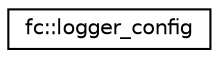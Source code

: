 digraph "Graphical Class Hierarchy"
{
  edge [fontname="Helvetica",fontsize="10",labelfontname="Helvetica",labelfontsize="10"];
  node [fontname="Helvetica",fontsize="10",shape=record];
  rankdir="LR";
  Node0 [label="fc::logger_config",height=0.2,width=0.4,color="black", fillcolor="white", style="filled",URL="$structfc_1_1logger__config.html"];
}
